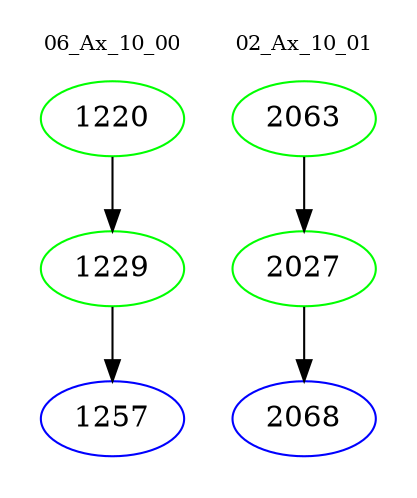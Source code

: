 digraph{
subgraph cluster_0 {
color = white
label = "06_Ax_10_00";
fontsize=10;
T0_1220 [label="1220", color="green"]
T0_1220 -> T0_1229 [color="black"]
T0_1229 [label="1229", color="green"]
T0_1229 -> T0_1257 [color="black"]
T0_1257 [label="1257", color="blue"]
}
subgraph cluster_1 {
color = white
label = "02_Ax_10_01";
fontsize=10;
T1_2063 [label="2063", color="green"]
T1_2063 -> T1_2027 [color="black"]
T1_2027 [label="2027", color="green"]
T1_2027 -> T1_2068 [color="black"]
T1_2068 [label="2068", color="blue"]
}
}
